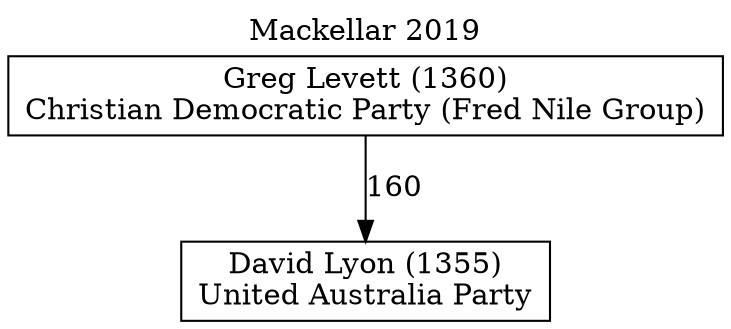 // House preference flow
digraph "David Lyon (1355)_Mackellar_2019" {
	graph [label="Mackellar 2019" labelloc=t mclimit=10]
	node [shape=box]
	"David Lyon (1355)" [label="David Lyon (1355)
United Australia Party"]
	"Greg Levett (1360)" [label="Greg Levett (1360)
Christian Democratic Party (Fred Nile Group)"]
	"Greg Levett (1360)" -> "David Lyon (1355)" [label=160]
}
